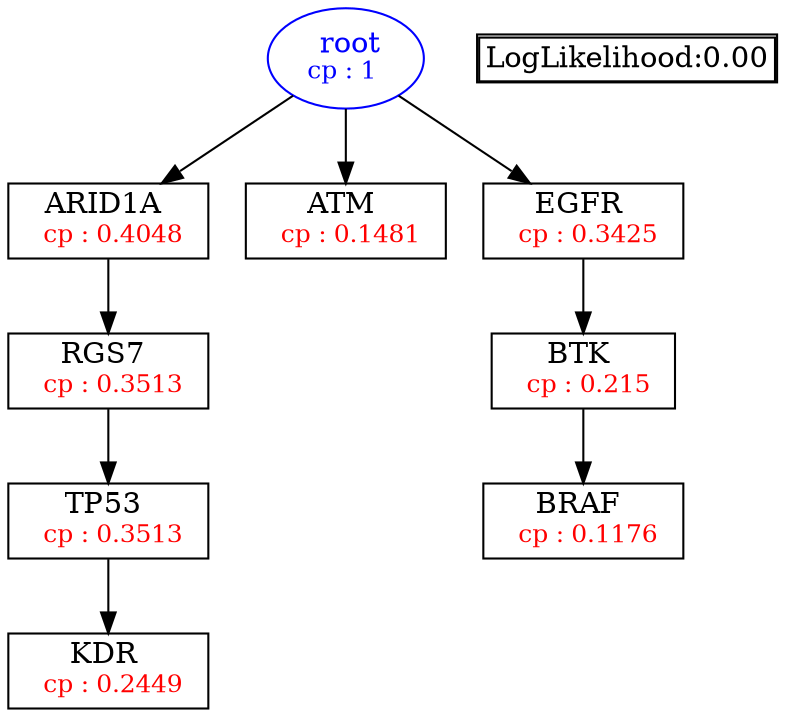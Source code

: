 digraph tree {
    "root" [label=<<font color='Blue'> root</font><br/><font color='Blue' POINT-SIZE='12'>cp : 1 </font>>, shape=oval, color=Blue];
    "S1" [label =<ARID1A <br/> <font color='Red' POINT-SIZE='12'> cp : 0.4048 </font>>, shape=box];
    "S2" [label =<RGS7 <br/> <font color='Red' POINT-SIZE='12'> cp : 0.3513 </font>>, shape=box];
    "S4" [label =<TP53 <br/> <font color='Red' POINT-SIZE='12'> cp : 0.3513 </font>>, shape=box];
    "S5" [label =<KDR <br/> <font color='Red' POINT-SIZE='12'> cp : 0.2449 </font>>, shape=box];
    "S3" [label =<ATM <br/> <font color='Red' POINT-SIZE='12'> cp : 0.1481 </font>>, shape=box];
    "S6" [label =<EGFR <br/> <font color='Red' POINT-SIZE='12'> cp : 0.3425 </font>>, shape=box];
    "S8" [label =<BTK <br/> <font color='Red' POINT-SIZE='12'> cp : 0.215 </font>>, shape=box];
    "S7" [label =<BRAF <br/> <font color='Red' POINT-SIZE='12'> cp : 0.1176 </font>>, shape=box];
    "root" -> "S1";
    "root" -> "S3";
    "root" -> "S6";
    "S1" -> "S2";
    "S2" -> "S4";
    "S4" -> "S5";
    "S6" -> "S8";
    "S8" -> "S7";

    node[shape=plaintext]
    fontsize="10"
    struct1 [label=
    <<TABLE BORDER="1" CELLBORDER="1" CELLSPACING="0" >
    <TR><TD ALIGN="LEFT">LogLikelihood:0.00</TD></TR>
    </TABLE>>];

}

